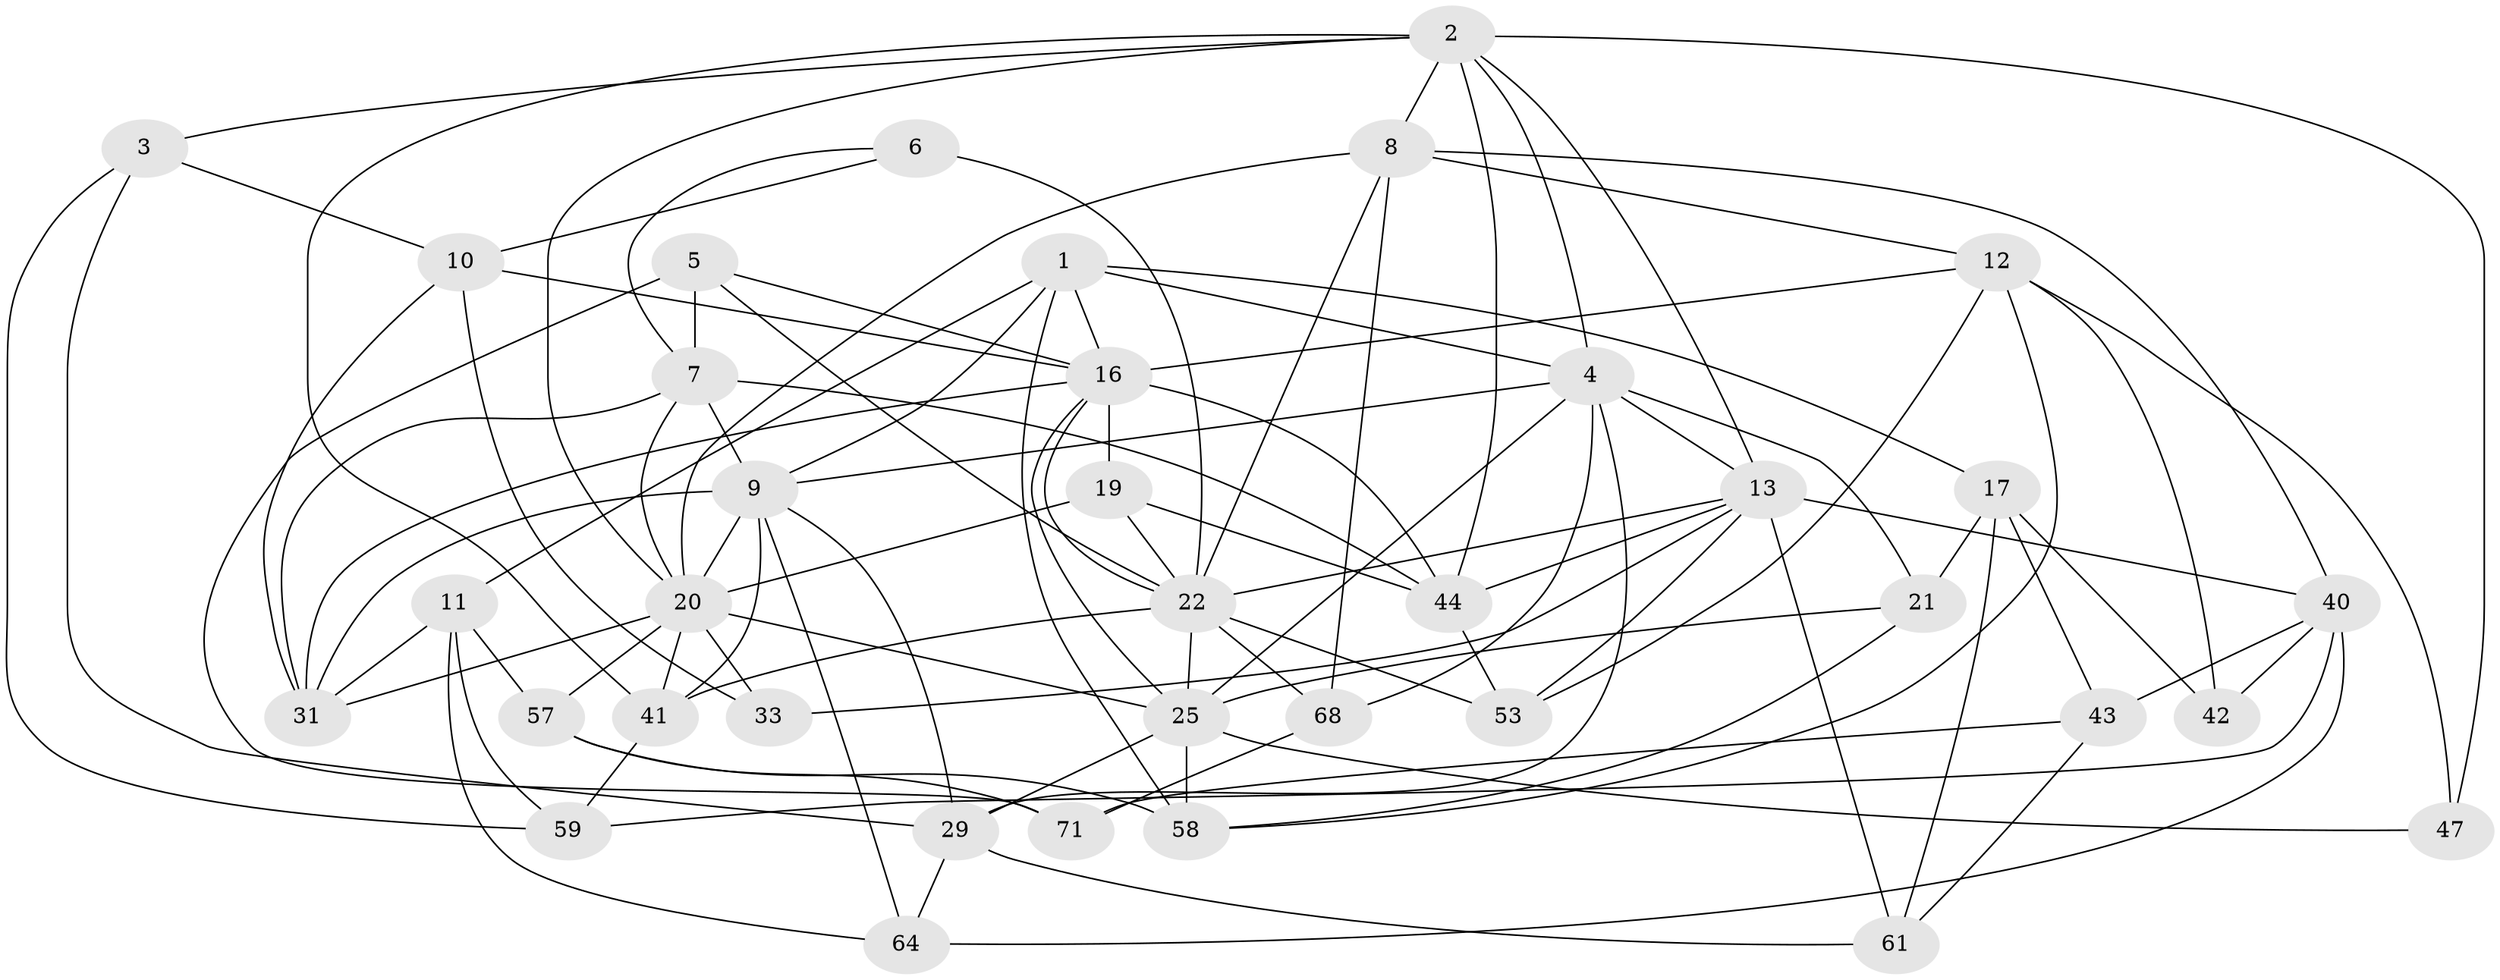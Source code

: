 // original degree distribution, {4: 1.0}
// Generated by graph-tools (version 1.1) at 2025/16/03/09/25 04:16:12]
// undirected, 37 vertices, 101 edges
graph export_dot {
graph [start="1"]
  node [color=gray90,style=filled];
  1 [super="+15"];
  2 [super="+52+18"];
  3;
  4 [super="+14+67"];
  5;
  6;
  7 [super="+24"];
  8 [super="+70"];
  9 [super="+27+28"];
  10 [super="+38"];
  11 [super="+37"];
  12 [super="+72"];
  13 [super="+39"];
  16 [super="+51+49"];
  17 [super="+36"];
  19;
  20 [super="+74+46+60"];
  21;
  22 [super="+50+23+48+69"];
  25 [super="+32+26+66"];
  29 [super="+30"];
  31 [super="+34+62"];
  33;
  40 [super="+55"];
  41 [super="+56"];
  42;
  43;
  44 [super="+45"];
  47;
  53;
  57;
  58 [super="+65"];
  59;
  61;
  64;
  68;
  71;
  1 -- 11;
  1 -- 17;
  1 -- 58;
  1 -- 4;
  1 -- 16;
  1 -- 9;
  2 -- 8;
  2 -- 13;
  2 -- 3;
  2 -- 44;
  2 -- 20;
  2 -- 41;
  2 -- 4;
  2 -- 47;
  3 -- 59;
  3 -- 10;
  3 -- 29;
  4 -- 9;
  4 -- 25;
  4 -- 13;
  4 -- 21;
  4 -- 29;
  4 -- 68;
  5 -- 71;
  5 -- 16;
  5 -- 7;
  5 -- 22;
  6 -- 10;
  6 -- 7;
  6 -- 22 [weight=2];
  7 -- 31;
  7 -- 44;
  7 -- 20;
  7 -- 9;
  8 -- 68;
  8 -- 12;
  8 -- 40;
  8 -- 20;
  8 -- 22;
  9 -- 20;
  9 -- 41;
  9 -- 64;
  9 -- 29;
  9 -- 31;
  10 -- 33 [weight=2];
  10 -- 16;
  10 -- 31;
  11 -- 64;
  11 -- 31 [weight=2];
  11 -- 57;
  11 -- 59;
  12 -- 47;
  12 -- 53;
  12 -- 42;
  12 -- 16;
  12 -- 58;
  13 -- 44;
  13 -- 40;
  13 -- 33;
  13 -- 61;
  13 -- 53;
  13 -- 22;
  16 -- 31;
  16 -- 22;
  16 -- 25 [weight=2];
  16 -- 19;
  16 -- 44;
  17 -- 42 [weight=2];
  17 -- 43;
  17 -- 21;
  17 -- 61;
  19 -- 22;
  19 -- 44;
  19 -- 20;
  20 -- 31 [weight=2];
  20 -- 41;
  20 -- 25 [weight=2];
  20 -- 33;
  20 -- 57;
  21 -- 58;
  21 -- 25;
  22 -- 41 [weight=2];
  22 -- 68;
  22 -- 53;
  22 -- 25;
  25 -- 47 [weight=2];
  25 -- 29;
  25 -- 58 [weight=2];
  29 -- 64;
  29 -- 61;
  40 -- 42;
  40 -- 43;
  40 -- 59;
  40 -- 64;
  41 -- 59;
  43 -- 71;
  43 -- 61;
  44 -- 53;
  57 -- 58;
  57 -- 71;
  68 -- 71;
}
